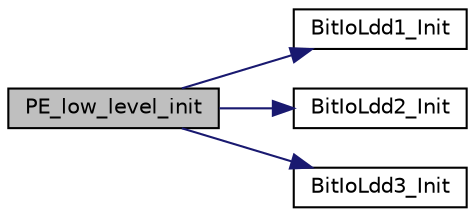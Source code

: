 digraph "PE_low_level_init"
{
  edge [fontname="Helvetica",fontsize="10",labelfontname="Helvetica",labelfontsize="10"];
  node [fontname="Helvetica",fontsize="10",shape=record];
  rankdir="LR";
  Node1 [label="PE_low_level_init",height=0.2,width=0.4,color="black", fillcolor="grey75", style="filled", fontcolor="black"];
  Node1 -> Node2 [color="midnightblue",fontsize="10",style="solid",fontname="Helvetica"];
  Node2 [label="BitIoLdd1_Init",height=0.2,width=0.4,color="black", fillcolor="white", style="filled",URL="$group___bit_io_ldd1__module.html#gadb85449174dc263f061e143166eb86c5",tooltip="Initializes the device. Allocates memory for the device data structure, allocates interrupt vectors a..."];
  Node1 -> Node3 [color="midnightblue",fontsize="10",style="solid",fontname="Helvetica"];
  Node3 [label="BitIoLdd2_Init",height=0.2,width=0.4,color="black", fillcolor="white", style="filled",URL="$group___bit_io_ldd2__module.html#ga553dbb392db7bc92230a019512a1e5ab",tooltip="Initializes the device. Allocates memory for the device data structure, allocates interrupt vectors a..."];
  Node1 -> Node4 [color="midnightblue",fontsize="10",style="solid",fontname="Helvetica"];
  Node4 [label="BitIoLdd3_Init",height=0.2,width=0.4,color="black", fillcolor="white", style="filled",URL="$group___bit_io_ldd3__module.html#gaf15a33397436187afce41eff9523414f",tooltip="Initializes the device. Allocates memory for the device data structure, allocates interrupt vectors a..."];
}

